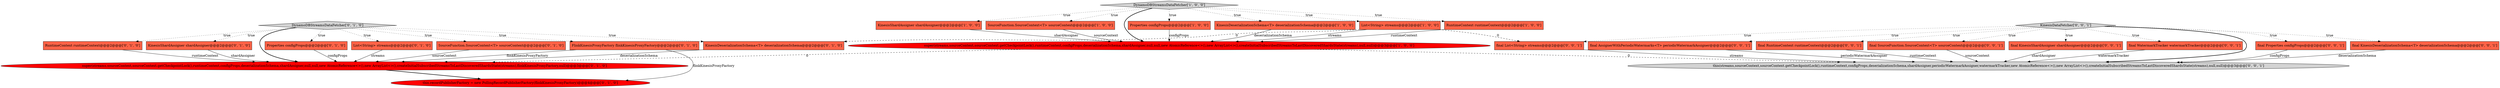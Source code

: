 digraph {
11 [style = filled, label = "List<String> streams@@@2@@@['0', '1', '0']", fillcolor = tomato, shape = box image = "AAA0AAABBB2BBB"];
21 [style = filled, label = "final SourceFunction.SourceContext<T> sourceContext@@@2@@@['0', '0', '1']", fillcolor = tomato, shape = box image = "AAA0AAABBB3BBB"];
26 [style = filled, label = "final KinesisShardAssigner shardAssigner@@@2@@@['0', '0', '1']", fillcolor = tomato, shape = box image = "AAA0AAABBB3BBB"];
5 [style = filled, label = "KinesisShardAssigner shardAssigner@@@2@@@['1', '0', '0']", fillcolor = tomato, shape = box image = "AAA0AAABBB1BBB"];
14 [style = filled, label = "this.recordPublisherFactory = new PollingRecordPublisherFactory(flinkKinesisProxyFactory)@@@4@@@['0', '1', '0']", fillcolor = red, shape = ellipse image = "AAA1AAABBB2BBB"];
2 [style = filled, label = "SourceFunction.SourceContext<T> sourceContext@@@2@@@['1', '0', '0']", fillcolor = tomato, shape = box image = "AAA0AAABBB1BBB"];
18 [style = filled, label = "final WatermarkTracker watermarkTracker@@@2@@@['0', '0', '1']", fillcolor = tomato, shape = box image = "AAA0AAABBB3BBB"];
25 [style = filled, label = "KinesisDataFetcher['0', '0', '1']", fillcolor = lightgray, shape = diamond image = "AAA0AAABBB3BBB"];
17 [style = filled, label = "KinesisDeserializationSchema<T> deserializationSchema@@@2@@@['0', '1', '0']", fillcolor = tomato, shape = box image = "AAA1AAABBB2BBB"];
7 [style = filled, label = "DynamoDBStreamsDataFetcher['1', '0', '0']", fillcolor = lightgray, shape = diamond image = "AAA0AAABBB1BBB"];
24 [style = filled, label = "final Properties configProps@@@2@@@['0', '0', '1']", fillcolor = tomato, shape = box image = "AAA0AAABBB3BBB"];
12 [style = filled, label = "RuntimeContext runtimeContext@@@2@@@['0', '1', '0']", fillcolor = tomato, shape = box image = "AAA0AAABBB2BBB"];
20 [style = filled, label = "final KinesisDeserializationSchema<T> deserializationSchema@@@2@@@['0', '0', '1']", fillcolor = tomato, shape = box image = "AAA0AAABBB3BBB"];
10 [style = filled, label = "FlinkKinesisProxyFactory flinkKinesisProxyFactory@@@2@@@['0', '1', '0']", fillcolor = tomato, shape = box image = "AAA0AAABBB2BBB"];
27 [style = filled, label = "final List<String> streams@@@2@@@['0', '0', '1']", fillcolor = tomato, shape = box image = "AAA0AAABBB3BBB"];
6 [style = filled, label = "List<String> streams@@@2@@@['1', '0', '0']", fillcolor = tomato, shape = box image = "AAA1AAABBB1BBB"];
19 [style = filled, label = "this(streams,sourceContext,sourceContext.getCheckpointLock(),runtimeContext,configProps,deserializationSchema,shardAssigner,periodicWatermarkAssigner,watermarkTracker,new AtomicReference<>(),new ArrayList<>(),createInitialSubscribedStreamsToLastDiscoveredShardsState(streams),null,null)@@@3@@@['0', '0', '1']", fillcolor = lightgray, shape = ellipse image = "AAA0AAABBB3BBB"];
0 [style = filled, label = "RuntimeContext runtimeContext@@@2@@@['1', '0', '0']", fillcolor = tomato, shape = box image = "AAA0AAABBB1BBB"];
4 [style = filled, label = "Properties configProps@@@2@@@['1', '0', '0']", fillcolor = tomato, shape = box image = "AAA0AAABBB1BBB"];
16 [style = filled, label = "KinesisShardAssigner shardAssigner@@@2@@@['0', '1', '0']", fillcolor = tomato, shape = box image = "AAA0AAABBB2BBB"];
22 [style = filled, label = "final AssignerWithPeriodicWatermarks<T> periodicWatermarkAssigner@@@2@@@['0', '0', '1']", fillcolor = tomato, shape = box image = "AAA0AAABBB3BBB"];
9 [style = filled, label = "Properties configProps@@@2@@@['0', '1', '0']", fillcolor = tomato, shape = box image = "AAA0AAABBB2BBB"];
1 [style = filled, label = "super(streams,sourceContext,sourceContext.getCheckpointLock(),runtimeContext,configProps,deserializationSchema,shardAssigner,null,null,new AtomicReference<>(),new ArrayList<>(),createInitialSubscribedStreamsToLastDiscoveredShardsState(streams),null,null)@@@3@@@['1', '0', '0']", fillcolor = red, shape = ellipse image = "AAA1AAABBB1BBB"];
23 [style = filled, label = "final RuntimeContext runtimeContext@@@2@@@['0', '0', '1']", fillcolor = tomato, shape = box image = "AAA0AAABBB3BBB"];
13 [style = filled, label = "DynamoDBStreamsDataFetcher['0', '1', '0']", fillcolor = lightgray, shape = diamond image = "AAA0AAABBB2BBB"];
8 [style = filled, label = "super(streams,sourceContext,sourceContext.getCheckpointLock(),runtimeContext,configProps,deserializationSchema,shardAssigner,null,null,new AtomicReference<>(),new ArrayList<>(),createInitialSubscribedStreamsToLastDiscoveredShardsState(streams),flinkKinesisProxyFactory,null)@@@3@@@['0', '1', '0']", fillcolor = red, shape = ellipse image = "AAA1AAABBB2BBB"];
15 [style = filled, label = "SourceFunction.SourceContext<T> sourceContext@@@2@@@['0', '1', '0']", fillcolor = tomato, shape = box image = "AAA0AAABBB2BBB"];
3 [style = filled, label = "KinesisDeserializationSchema<T> deserializationSchema@@@2@@@['1', '0', '0']", fillcolor = tomato, shape = box image = "AAA0AAABBB1BBB"];
21->19 [style = solid, label="sourceContext"];
7->2 [style = dotted, label="true"];
13->17 [style = dotted, label="true"];
26->19 [style = solid, label="shardAssigner"];
7->6 [style = dotted, label="true"];
13->16 [style = dotted, label="true"];
7->1 [style = bold, label=""];
16->8 [style = solid, label="shardAssigner"];
4->1 [style = solid, label="configProps"];
12->8 [style = solid, label="runtimeContext"];
13->12 [style = dotted, label="true"];
11->8 [style = solid, label="streams"];
2->1 [style = solid, label="sourceContext"];
1->19 [style = dashed, label="0"];
3->1 [style = solid, label="deserializationSchema"];
8->14 [style = bold, label=""];
25->24 [style = dotted, label="true"];
6->17 [style = dashed, label="0"];
9->8 [style = solid, label="configProps"];
10->14 [style = solid, label="flinkKinesisProxyFactory"];
7->0 [style = dotted, label="true"];
13->10 [style = dotted, label="true"];
23->19 [style = solid, label="runtimeContext"];
17->8 [style = solid, label="deserializationSchema"];
24->19 [style = solid, label="configProps"];
18->19 [style = solid, label="watermarkTracker"];
7->5 [style = dotted, label="true"];
25->18 [style = dotted, label="true"];
6->1 [style = solid, label="streams"];
10->8 [style = solid, label="flinkKinesisProxyFactory"];
13->9 [style = dotted, label="true"];
20->19 [style = solid, label="deserializationSchema"];
7->3 [style = dotted, label="true"];
6->27 [style = dashed, label="0"];
5->1 [style = solid, label="shardAssigner"];
25->20 [style = dotted, label="true"];
7->4 [style = dotted, label="true"];
25->19 [style = bold, label=""];
25->22 [style = dotted, label="true"];
13->11 [style = dotted, label="true"];
1->8 [style = dashed, label="0"];
13->15 [style = dotted, label="true"];
25->23 [style = dotted, label="true"];
13->8 [style = bold, label=""];
15->8 [style = solid, label="sourceContext"];
25->27 [style = dotted, label="true"];
0->1 [style = solid, label="runtimeContext"];
25->26 [style = dotted, label="true"];
27->19 [style = solid, label="streams"];
25->21 [style = dotted, label="true"];
22->19 [style = solid, label="periodicWatermarkAssigner"];
}
